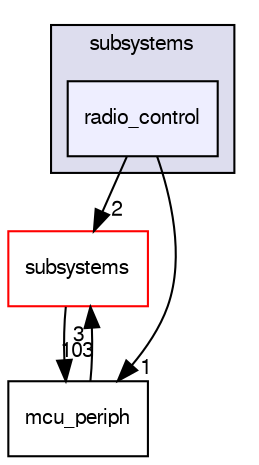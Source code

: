 digraph "sw/airborne/arch/stm32/subsystems/radio_control" {
  compound=true
  node [ fontsize="10", fontname="FreeSans"];
  edge [ labelfontsize="10", labelfontname="FreeSans"];
  subgraph clusterdir_71548ae744da26ac2c7ca213b679dc43 {
    graph [ bgcolor="#ddddee", pencolor="black", label="subsystems" fontname="FreeSans", fontsize="10", URL="dir_71548ae744da26ac2c7ca213b679dc43.html"]
  dir_b14b085d0c57bddb3031abea4661d10b [shape=box, label="radio_control", style="filled", fillcolor="#eeeeff", pencolor="black", URL="dir_b14b085d0c57bddb3031abea4661d10b.html"];
  }
  dir_12d6ec7aac5a4a9b8cee17e35022d7c7 [shape=box label="subsystems" fillcolor="white" style="filled" color="red" URL="dir_12d6ec7aac5a4a9b8cee17e35022d7c7.html"];
  dir_1ca43f6a116d741d80fb1d0555a2b198 [shape=box label="mcu_periph" URL="dir_1ca43f6a116d741d80fb1d0555a2b198.html"];
  dir_12d6ec7aac5a4a9b8cee17e35022d7c7->dir_1ca43f6a116d741d80fb1d0555a2b198 [headlabel="103", labeldistance=1.5 headhref="dir_000051_000120.html"];
  dir_1ca43f6a116d741d80fb1d0555a2b198->dir_12d6ec7aac5a4a9b8cee17e35022d7c7 [headlabel="3", labeldistance=1.5 headhref="dir_000120_000051.html"];
  dir_b14b085d0c57bddb3031abea4661d10b->dir_12d6ec7aac5a4a9b8cee17e35022d7c7 [headlabel="2", labeldistance=1.5 headhref="dir_000033_000051.html"];
  dir_b14b085d0c57bddb3031abea4661d10b->dir_1ca43f6a116d741d80fb1d0555a2b198 [headlabel="1", labeldistance=1.5 headhref="dir_000033_000120.html"];
}

